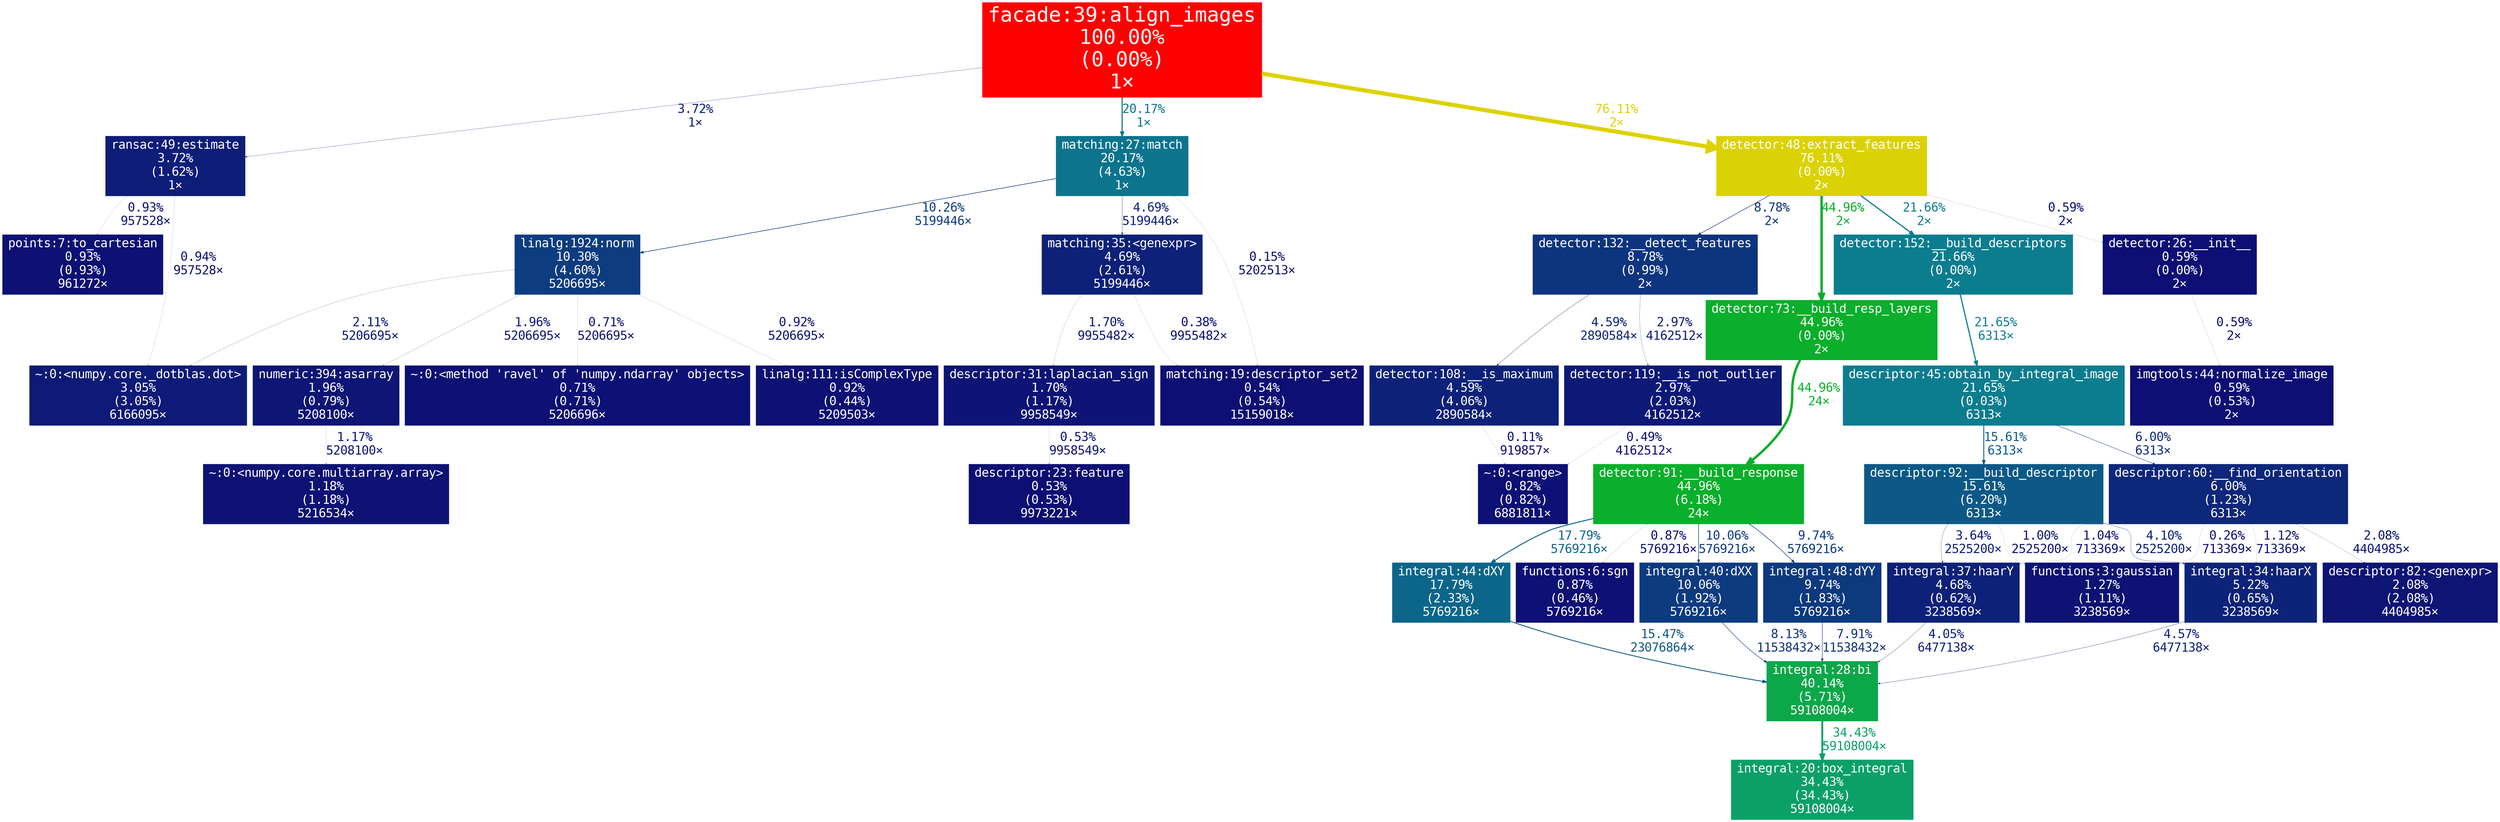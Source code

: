 digraph {
	graph [fontname=Consolas, nodesep=0.125, ranksep=0.25];
	node [fontcolor=white, fontname=Consolas, height=0, shape=box, style=filled, width=0];
	edge [fontname=Consolas];
	31 [color="#ff0000", fontcolor="#ffffff", fontsize="30.00", label="facade:39:align_images\n100.00%\n(0.00%)\n1×"];
	31 -> 39 [arrowsize="0.27", color="#0d1d78", fontcolor="#0d1d78", fontsize="18.00", label="3.72%\n1×", labeldistance="0.30", penwidth="0.30"];
	31 -> 41 [arrowsize="1.23", color="#dbd205", fontcolor="#dbd205", fontsize="18.00", label="76.11%\n2×", labeldistance="6.09", penwidth="6.09"];
	31 -> 74 [arrowsize="0.64", color="#0c748d", fontcolor="#0c748d", fontsize="18.00", label="20.17%\n1×", labeldistance="1.61", penwidth="1.61"];
	34 [color="#0d0f74", fontcolor="#ffffff", fontsize="18.00", label="imgtools:44:normalize_image\n0.59%\n(0.53%)\n2×"];
	39 [color="#0d1d78", fontcolor="#ffffff", fontsize="18.00", label="ransac:49:estimate\n3.72%\n(1.62%)\n1×"];
	39 -> 98 [arrowsize="0.16", color="#0d1174", fontcolor="#0d1174", fontsize="18.00", label="0.94%\n957528×", labeldistance="0.10", penwidth="0.10"];
	39 -> 139 [arrowsize="0.16", color="#0d1174", fontcolor="#0d1174", fontsize="18.00", label="0.93%\n957528×", labeldistance="0.10", penwidth="0.10"];
	40 [color="#0aaf2b", fontcolor="#ffffff", fontsize="18.00", label="detector:73:__build_resp_layers\n44.96%\n(0.00%)\n2×"];
	40 -> 58 [arrowsize="0.95", color="#0aaf2b", fontcolor="#0aaf2b", fontsize="18.00", label="44.96%\n24×", labeldistance="3.60", penwidth="3.60"];
	41 [color="#dbd205", fontcolor="#ffffff", fontsize="18.00", label="detector:48:extract_features\n76.11%\n(0.00%)\n2×"];
	41 -> 40 [arrowsize="0.95", color="#0aaf2b", fontcolor="#0aaf2b", fontsize="18.00", label="44.96%\n2×", labeldistance="3.60", penwidth="3.60"];
	41 -> 51 [arrowsize="0.16", color="#0d0f74", fontcolor="#0d0f74", fontsize="18.00", label="0.59%\n2×", labeldistance="0.10", penwidth="0.10"];
	41 -> 56 [arrowsize="0.66", color="#0c7d8f", fontcolor="#0c7d8f", fontsize="18.00", label="21.66%\n2×", labeldistance="1.73", penwidth="1.73"];
	41 -> 61 [arrowsize="0.42", color="#0d347e", fontcolor="#0d347e", fontsize="18.00", label="8.78%\n2×", labeldistance="0.70", penwidth="0.70"];
	42 [color="#0c7d8f", fontcolor="#ffffff", fontsize="18.00", label="descriptor:45:obtain_by_integral_image\n21.65%\n(0.03%)\n6313×"];
	42 -> 97 [arrowsize="0.56", color="#0c5987", fontcolor="#0c5987", fontsize="18.00", label="15.61%\n6313×", labeldistance="1.25", penwidth="1.25"];
	42 -> 102 [arrowsize="0.35", color="#0d277a", fontcolor="#0d277a", fontsize="18.00", label="6.00%\n6313×", labeldistance="0.48", penwidth="0.48"];
	51 [color="#0d0f74", fontcolor="#ffffff", fontsize="18.00", label="detector:26:__init__\n0.59%\n(0.00%)\n2×"];
	51 -> 34 [arrowsize="0.16", color="#0d0f74", fontcolor="#0d0f74", fontsize="18.00", label="0.59%\n2×", labeldistance="0.10", penwidth="0.10"];
	56 [color="#0c7d8f", fontcolor="#ffffff", fontsize="18.00", label="detector:152:__build_descriptors\n21.66%\n(0.00%)\n2×"];
	56 -> 42 [arrowsize="0.66", color="#0c7d8f", fontcolor="#0c7d8f", fontsize="18.00", label="21.65%\n6313×", labeldistance="1.73", penwidth="1.73"];
	58 [color="#0aaf2b", fontcolor="#ffffff", fontsize="18.00", label="detector:91:__build_response\n44.96%\n(6.18%)\n24×"];
	58 -> 133 [arrowsize="0.45", color="#0d3b80", fontcolor="#0d3b80", fontsize="18.00", label="10.06%\n5769216×", labeldistance="0.80", penwidth="0.80"];
	58 -> 134 [arrowsize="0.44", color="#0d397f", fontcolor="#0d397f", fontsize="18.00", label="9.74%\n5769216×", labeldistance="0.78", penwidth="0.78"];
	58 -> 135 [arrowsize="0.60", color="#0c668a", fontcolor="#0c668a", fontsize="18.00", label="17.79%\n5769216×", labeldistance="1.42", penwidth="1.42"];
	58 -> 137 [arrowsize="0.16", color="#0d1074", fontcolor="#0d1074", fontsize="18.00", label="0.87%\n5769216×", labeldistance="0.10", penwidth="0.10"];
	60 [color="#0d1977", fontcolor="#ffffff", fontsize="18.00", label="detector:119:__is_not_outlier\n2.97%\n(2.03%)\n4162512×"];
	60 -> 249 [arrowsize="0.16", color="#0d0f73", fontcolor="#0d0f73", fontsize="18.00", label="0.49%\n4162512×", labeldistance="0.10", penwidth="0.10"];
	61 [color="#0d347e", fontcolor="#ffffff", fontsize="18.00", label="detector:132:__detect_features\n8.78%\n(0.99%)\n2×"];
	61 -> 60 [arrowsize="0.24", color="#0d1977", fontcolor="#0d1977", fontsize="18.00", label="2.97%\n4162512×", labeldistance="0.24", penwidth="0.24"];
	61 -> 138 [arrowsize="0.30", color="#0d2179", fontcolor="#0d2179", fontsize="18.00", label="4.59%\n2890584×", labeldistance="0.37", penwidth="0.37"];
	74 [color="#0c748d", fontcolor="#ffffff", fontsize="18.00", label="matching:27:match\n20.17%\n(4.63%)\n1×"];
	74 -> 88 [arrowsize="0.45", color="#0d3c80", fontcolor="#0d3c80", fontsize="18.00", label="10.26%\n5199446×", labeldistance="0.82", penwidth="0.82"];
	74 -> 214 [arrowsize="0.16", color="#0d0d73", fontcolor="#0d0d73", fontsize="18.00", label="0.15%\n5202513×", labeldistance="0.10", penwidth="0.10"];
	74 -> 215 [arrowsize="0.31", color="#0d2179", fontcolor="#0d2179", fontsize="18.00", label="4.69%\n5199446×", labeldistance="0.38", penwidth="0.38"];
	87 [color="#0d1575", fontcolor="#ffffff", fontsize="18.00", label="numeric:394:asarray\n1.96%\n(0.79%)\n5208100×"];
	87 -> 189 [arrowsize="0.16", color="#0d1274", fontcolor="#0d1274", fontsize="18.00", label="1.17%\n5208100×", labeldistance="0.10", penwidth="0.10"];
	88 [color="#0d3c80", fontcolor="#ffffff", fontsize="18.00", label="linalg:1924:norm\n10.30%\n(4.60%)\n5206695×"];
	88 -> 87 [arrowsize="0.20", color="#0d1575", fontcolor="#0d1575", fontsize="18.00", label="1.96%\n5206695×", labeldistance="0.16", penwidth="0.16"];
	88 -> 98 [arrowsize="0.21", color="#0d1675", fontcolor="#0d1675", fontsize="18.00", label="2.11%\n5206695×", labeldistance="0.17", penwidth="0.17"];
	88 -> 220 [arrowsize="0.16", color="#0d1074", fontcolor="#0d1074", fontsize="18.00", label="0.71%\n5206695×", labeldistance="0.10", penwidth="0.10"];
	88 -> 223 [arrowsize="0.16", color="#0d1174", fontcolor="#0d1174", fontsize="18.00", label="0.92%\n5206695×", labeldistance="0.10", penwidth="0.10"];
	97 [color="#0c5987", fontcolor="#ffffff", fontsize="18.00", label="descriptor:92:__build_descriptor\n15.61%\n(6.20%)\n6313×"];
	97 -> 131 [arrowsize="0.27", color="#0d1c77", fontcolor="#0d1c77", fontsize="18.00", label="3.64%\n2525200×", labeldistance="0.29", penwidth="0.29"];
	97 -> 132 [arrowsize="0.29", color="#0d1e78", fontcolor="#0d1e78", fontsize="18.00", label="4.10%\n2525200×", labeldistance="0.33", penwidth="0.33"];
	97 -> 240 [arrowsize="0.16", color="#0d1174", fontcolor="#0d1174", fontsize="18.00", label="1.00%\n2525200×", labeldistance="0.10", penwidth="0.10"];
	98 [color="#0d1a77", fontcolor="#ffffff", fontsize="18.00", label="~:0:<numpy.core._dotblas.dot>\n3.05%\n(3.05%)\n6166095×"];
	100 [color="#0d0f73", fontcolor="#ffffff", fontsize="18.00", label="descriptor:23:feature\n0.53%\n(0.53%)\n9973221×"];
	101 [color="#0d1475", fontcolor="#ffffff", fontsize="18.00", label="descriptor:31:laplacian_sign\n1.70%\n(1.17%)\n9958549×"];
	101 -> 100 [arrowsize="0.16", color="#0d0f73", fontcolor="#0d0f73", fontsize="18.00", label="0.53%\n9958549×", labeldistance="0.10", penwidth="0.10"];
	102 [color="#0d277a", fontcolor="#ffffff", fontsize="18.00", label="descriptor:60:__find_orientation\n6.00%\n(1.23%)\n6313×"];
	102 -> 131 [arrowsize="0.16", color="#0d1174", fontcolor="#0d1174", fontsize="18.00", label="1.04%\n713369×", labeldistance="0.10", penwidth="0.10"];
	102 -> 132 [arrowsize="0.16", color="#0d1174", fontcolor="#0d1174", fontsize="18.00", label="1.12%\n713369×", labeldistance="0.10", penwidth="0.10"];
	102 -> 233 [arrowsize="0.20", color="#0d1575", fontcolor="#0d1575", fontsize="18.00", label="2.08%\n4404985×", labeldistance="0.17", penwidth="0.17"];
	102 -> 240 [arrowsize="0.16", color="#0d0e73", fontcolor="#0d0e73", fontsize="18.00", label="0.26%\n713369×", labeldistance="0.10", penwidth="0.10"];
	130 [color="#0ba849", fontcolor="#ffffff", fontsize="18.00", label="integral:28:bi\n40.14%\n(5.71%)\n59108004×"];
	130 -> 252 [arrowsize="0.83", color="#0ba068", fontcolor="#0ba068", fontsize="18.00", label="34.43%\n59108004×", labeldistance="2.75", penwidth="2.75"];
	131 [color="#0d2179", fontcolor="#ffffff", fontsize="18.00", label="integral:37:haarY\n4.68%\n(0.62%)\n3238569×"];
	131 -> 130 [arrowsize="0.28", color="#0d1e78", fontcolor="#0d1e78", fontsize="18.00", label="4.05%\n6477138×", labeldistance="0.32", penwidth="0.32"];
	132 [color="#0d2379", fontcolor="#ffffff", fontsize="18.00", label="integral:34:haarX\n5.22%\n(0.65%)\n3238569×"];
	132 -> 130 [arrowsize="0.30", color="#0d2079", fontcolor="#0d2079", fontsize="18.00", label="4.57%\n6477138×", labeldistance="0.37", penwidth="0.37"];
	133 [color="#0d3b80", fontcolor="#ffffff", fontsize="18.00", label="integral:40:dXX\n10.06%\n(1.92%)\n5769216×"];
	133 -> 130 [arrowsize="0.40", color="#0d317d", fontcolor="#0d317d", fontsize="18.00", label="8.13%\n11538432×", labeldistance="0.65", penwidth="0.65"];
	134 [color="#0d397f", fontcolor="#ffffff", fontsize="18.00", label="integral:48:dYY\n9.74%\n(1.83%)\n5769216×"];
	134 -> 130 [arrowsize="0.40", color="#0d307d", fontcolor="#0d307d", fontsize="18.00", label="7.91%\n11538432×", labeldistance="0.63", penwidth="0.63"];
	135 [color="#0c668a", fontcolor="#ffffff", fontsize="18.00", label="integral:44:dXY\n17.79%\n(2.33%)\n5769216×"];
	135 -> 130 [arrowsize="0.56", color="#0c5887", fontcolor="#0c5887", fontsize="18.00", label="15.47%\n23076864×", labeldistance="1.24", penwidth="1.24"];
	137 [color="#0d1074", fontcolor="#ffffff", fontsize="18.00", label="functions:6:sgn\n0.87%\n(0.46%)\n5769216×"];
	138 [color="#0d2179", fontcolor="#ffffff", fontsize="18.00", label="detector:108:__is_maximum\n4.59%\n(4.06%)\n2890584×"];
	138 -> 249 [arrowsize="0.16", color="#0d0d73", fontcolor="#0d0d73", fontsize="18.00", label="0.11%\n919857×", labeldistance="0.10", penwidth="0.10"];
	139 [color="#0d1174", fontcolor="#ffffff", fontsize="18.00", label="points:7:to_cartesian\n0.93%\n(0.93%)\n961272×"];
	189 [color="#0d1274", fontcolor="#ffffff", fontsize="18.00", label="~:0:<numpy.core.multiarray.array>\n1.18%\n(1.18%)\n5216534×"];
	214 [color="#0d0f73", fontcolor="#ffffff", fontsize="18.00", label="matching:19:descriptor_set2\n0.54%\n(0.54%)\n15159018×"];
	215 [color="#0d2179", fontcolor="#ffffff", fontsize="18.00", label="matching:35:<genexpr>\n4.69%\n(2.61%)\n5199446×"];
	215 -> 101 [arrowsize="0.18", color="#0d1475", fontcolor="#0d1475", fontsize="18.00", label="1.70%\n9955482×", labeldistance="0.14", penwidth="0.14"];
	215 -> 214 [arrowsize="0.16", color="#0d0e73", fontcolor="#0d0e73", fontsize="18.00", label="0.38%\n9955482×", labeldistance="0.10", penwidth="0.10"];
	220 [color="#0d1074", fontcolor="#ffffff", fontsize="18.00", label="~:0:<method 'ravel' of 'numpy.ndarray' objects>\n0.71%\n(0.71%)\n5206696×"];
	223 [color="#0d1174", fontcolor="#ffffff", fontsize="18.00", label="linalg:111:isComplexType\n0.92%\n(0.44%)\n5209503×"];
	233 [color="#0d1575", fontcolor="#ffffff", fontsize="18.00", label="descriptor:82:<genexpr>\n2.08%\n(2.08%)\n4404985×"];
	240 [color="#0d1274", fontcolor="#ffffff", fontsize="18.00", label="functions:3:gaussian\n1.27%\n(1.11%)\n3238569×"];
	249 [color="#0d1074", fontcolor="#ffffff", fontsize="18.00", label="~:0:<range>\n0.82%\n(0.82%)\n6881811×"];
	252 [color="#0ba068", fontcolor="#ffffff", fontsize="18.00", label="integral:20:box_integral\n34.43%\n(34.43%)\n59108004×"];
}
